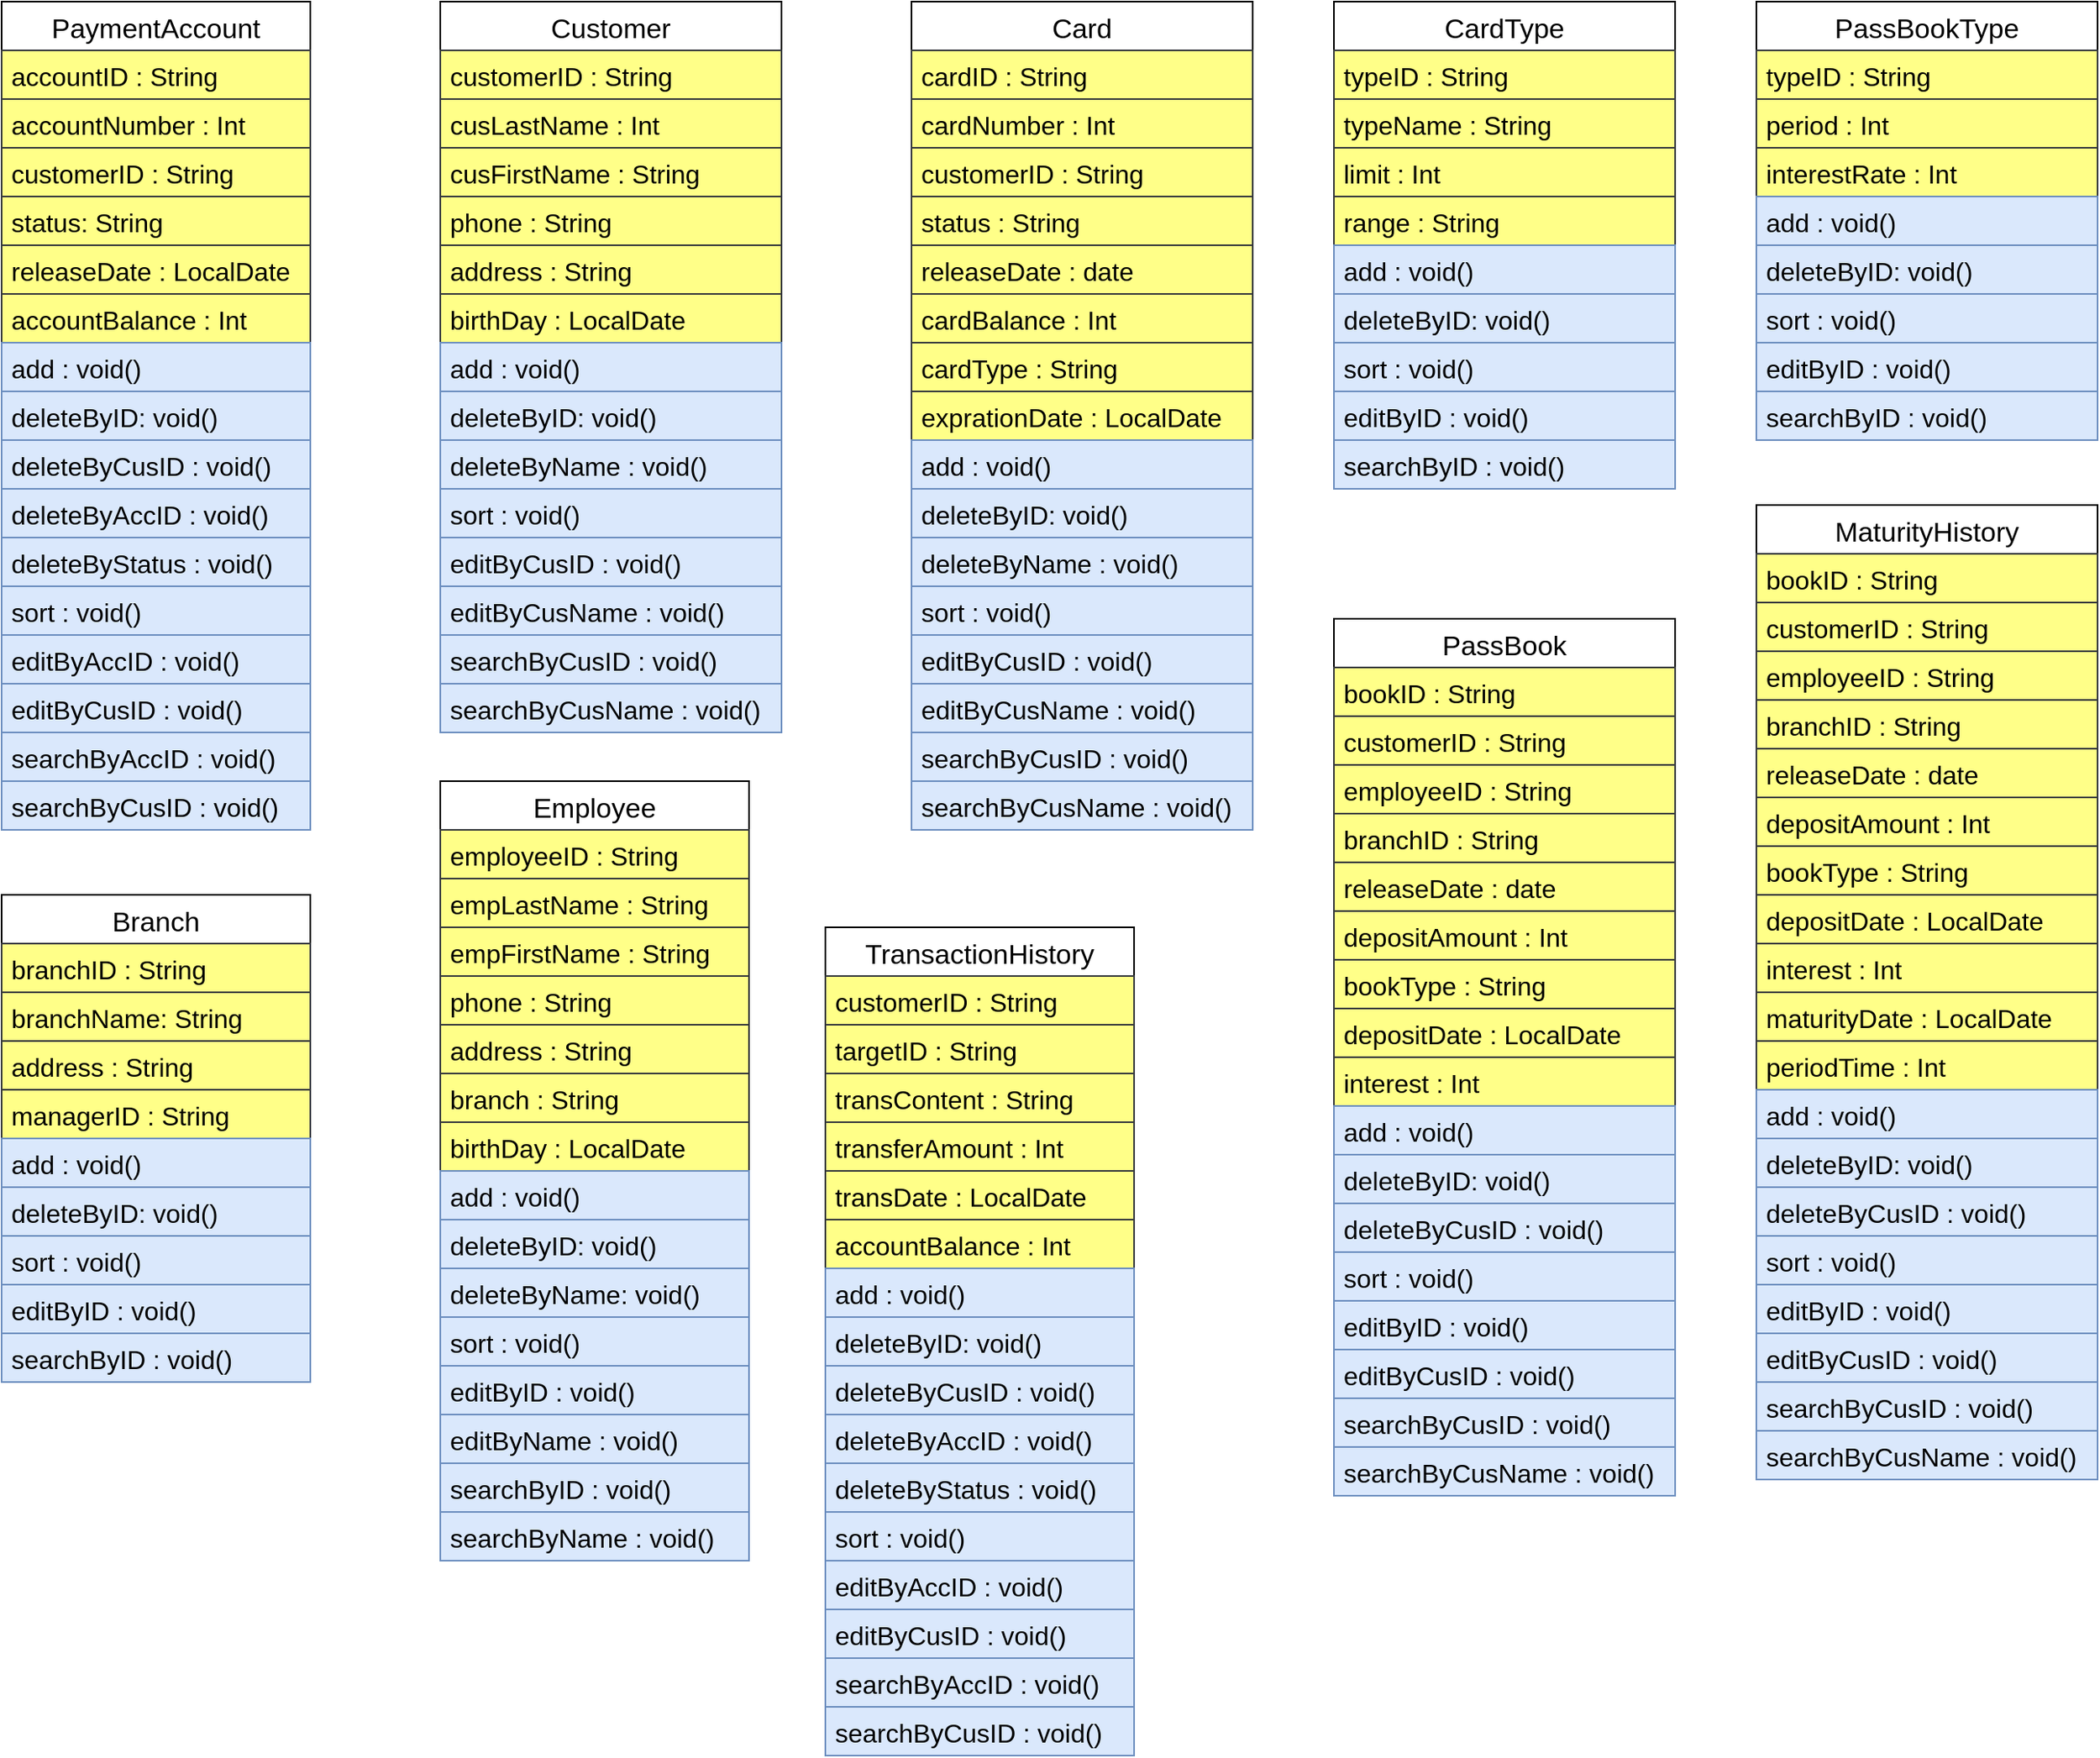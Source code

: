 <mxfile version="21.1.4" type="github">
  <diagram name="Trang-1" id="qBCPnpX6xXr2XOYn71cZ">
    <mxGraphModel dx="1050" dy="541" grid="1" gridSize="10" guides="1" tooltips="1" connect="1" arrows="1" fold="1" page="1" pageScale="1" pageWidth="827" pageHeight="1169" math="0" shadow="0">
      <root>
        <mxCell id="0" />
        <mxCell id="1" parent="0" />
        <mxCell id="hb2sSDwvZ2kuDm4pWYCV-1" value="PaymentAccount" style="swimlane;fontStyle=0;childLayout=stackLayout;horizontal=1;startSize=30;horizontalStack=0;resizeParent=1;resizeParentMax=0;resizeLast=0;collapsible=1;marginBottom=0;shadow=0;fontSize=17;" parent="1" vertex="1">
          <mxGeometry x="130" y="60" width="190" height="510" as="geometry">
            <mxRectangle x="120" y="40" width="60" height="30" as="alternateBounds" />
          </mxGeometry>
        </mxCell>
        <mxCell id="hb2sSDwvZ2kuDm4pWYCV-2" value="accountID : String" style="text;strokeColor=#36393d;fillColor=#ffff88;align=left;verticalAlign=middle;spacingLeft=4;spacingRight=4;overflow=hidden;points=[[0,0.5],[1,0.5]];portConstraint=eastwest;rotatable=0;fontSize=16;" parent="hb2sSDwvZ2kuDm4pWYCV-1" vertex="1">
          <mxGeometry y="30" width="190" height="30" as="geometry" />
        </mxCell>
        <mxCell id="hb2sSDwvZ2kuDm4pWYCV-3" value="accountNumber : Int" style="text;strokeColor=#36393d;fillColor=#ffff88;align=left;verticalAlign=middle;spacingLeft=4;spacingRight=4;overflow=hidden;points=[[0,0.5],[1,0.5]];portConstraint=eastwest;rotatable=0;fontSize=16;" parent="hb2sSDwvZ2kuDm4pWYCV-1" vertex="1">
          <mxGeometry y="60" width="190" height="30" as="geometry" />
        </mxCell>
        <mxCell id="hb2sSDwvZ2kuDm4pWYCV-4" value="customerID : String" style="text;strokeColor=#36393d;fillColor=#ffff88;align=left;verticalAlign=middle;spacingLeft=4;spacingRight=4;overflow=hidden;points=[[0,0.5],[1,0.5]];portConstraint=eastwest;rotatable=0;fontSize=16;" parent="hb2sSDwvZ2kuDm4pWYCV-1" vertex="1">
          <mxGeometry y="90" width="190" height="30" as="geometry" />
        </mxCell>
        <mxCell id="hb2sSDwvZ2kuDm4pWYCV-5" value="status: String" style="text;strokeColor=#36393d;fillColor=#ffff88;align=left;verticalAlign=middle;spacingLeft=4;spacingRight=4;overflow=hidden;points=[[0,0.5],[1,0.5]];portConstraint=eastwest;rotatable=0;rounded=0;shadow=0;glass=0;fontSize=16;" parent="hb2sSDwvZ2kuDm4pWYCV-1" vertex="1">
          <mxGeometry y="120" width="190" height="30" as="geometry" />
        </mxCell>
        <mxCell id="hb2sSDwvZ2kuDm4pWYCV-6" value="releaseDate : LocalDate" style="text;strokeColor=#36393d;fillColor=#ffff88;align=left;verticalAlign=middle;spacingLeft=4;spacingRight=4;overflow=hidden;points=[[0,0.5],[1,0.5]];portConstraint=eastwest;rotatable=0;fontSize=16;" parent="hb2sSDwvZ2kuDm4pWYCV-1" vertex="1">
          <mxGeometry y="150" width="190" height="30" as="geometry" />
        </mxCell>
        <mxCell id="hb2sSDwvZ2kuDm4pWYCV-7" value="accountBalance : Int" style="text;strokeColor=#36393d;fillColor=#ffff88;align=left;verticalAlign=middle;spacingLeft=4;spacingRight=4;overflow=hidden;points=[[0,0.5],[1,0.5]];portConstraint=eastwest;rotatable=0;fontSize=16;" parent="hb2sSDwvZ2kuDm4pWYCV-1" vertex="1">
          <mxGeometry y="180" width="190" height="30" as="geometry" />
        </mxCell>
        <mxCell id="hb2sSDwvZ2kuDm4pWYCV-9" value="add : void()" style="text;strokeColor=#6c8ebf;fillColor=#dae8fc;align=left;verticalAlign=middle;spacingLeft=4;spacingRight=4;overflow=hidden;points=[[0,0.5],[1,0.5]];portConstraint=eastwest;rotatable=0;fontSize=16;" parent="hb2sSDwvZ2kuDm4pWYCV-1" vertex="1">
          <mxGeometry y="210" width="190" height="30" as="geometry" />
        </mxCell>
        <mxCell id="hb2sSDwvZ2kuDm4pWYCV-10" value="deleteByID: void()" style="text;strokeColor=#6c8ebf;fillColor=#dae8fc;align=left;verticalAlign=middle;spacingLeft=4;spacingRight=4;overflow=hidden;points=[[0,0.5],[1,0.5]];portConstraint=eastwest;rotatable=0;fontSize=16;" parent="hb2sSDwvZ2kuDm4pWYCV-1" vertex="1">
          <mxGeometry y="240" width="190" height="30" as="geometry" />
        </mxCell>
        <mxCell id="hb2sSDwvZ2kuDm4pWYCV-11" value="deleteByCusID : void()" style="text;strokeColor=#6c8ebf;fillColor=#dae8fc;align=left;verticalAlign=middle;spacingLeft=4;spacingRight=4;overflow=hidden;points=[[0,0.5],[1,0.5]];portConstraint=eastwest;rotatable=0;fontSize=16;" parent="hb2sSDwvZ2kuDm4pWYCV-1" vertex="1">
          <mxGeometry y="270" width="190" height="30" as="geometry" />
        </mxCell>
        <mxCell id="hb2sSDwvZ2kuDm4pWYCV-12" value="deleteByAccID : void()" style="text;strokeColor=#6c8ebf;fillColor=#dae8fc;align=left;verticalAlign=middle;spacingLeft=4;spacingRight=4;overflow=hidden;points=[[0,0.5],[1,0.5]];portConstraint=eastwest;rotatable=0;fontSize=16;" parent="hb2sSDwvZ2kuDm4pWYCV-1" vertex="1">
          <mxGeometry y="300" width="190" height="30" as="geometry" />
        </mxCell>
        <mxCell id="hb2sSDwvZ2kuDm4pWYCV-13" value="deleteByStatus : void()" style="text;strokeColor=#6c8ebf;fillColor=#dae8fc;align=left;verticalAlign=middle;spacingLeft=4;spacingRight=4;overflow=hidden;points=[[0,0.5],[1,0.5]];portConstraint=eastwest;rotatable=0;fontSize=16;" parent="hb2sSDwvZ2kuDm4pWYCV-1" vertex="1">
          <mxGeometry y="330" width="190" height="30" as="geometry" />
        </mxCell>
        <mxCell id="hb2sSDwvZ2kuDm4pWYCV-14" value="sort : void()" style="text;strokeColor=#6c8ebf;fillColor=#dae8fc;align=left;verticalAlign=middle;spacingLeft=4;spacingRight=4;overflow=hidden;points=[[0,0.5],[1,0.5]];portConstraint=eastwest;rotatable=0;fillStyle=auto;fontSize=16;" parent="hb2sSDwvZ2kuDm4pWYCV-1" vertex="1">
          <mxGeometry y="360" width="190" height="30" as="geometry" />
        </mxCell>
        <mxCell id="hb2sSDwvZ2kuDm4pWYCV-15" value="editByAccID : void()" style="text;strokeColor=#6c8ebf;fillColor=#dae8fc;align=left;verticalAlign=middle;spacingLeft=4;spacingRight=4;overflow=hidden;points=[[0,0.5],[1,0.5]];portConstraint=eastwest;rotatable=0;fontSize=16;" parent="hb2sSDwvZ2kuDm4pWYCV-1" vertex="1">
          <mxGeometry y="390" width="190" height="30" as="geometry" />
        </mxCell>
        <mxCell id="hb2sSDwvZ2kuDm4pWYCV-16" value="editByCusID : void()" style="text;strokeColor=#6c8ebf;fillColor=#dae8fc;align=left;verticalAlign=middle;spacingLeft=4;spacingRight=4;overflow=hidden;points=[[0,0.5],[1,0.5]];portConstraint=eastwest;rotatable=0;fontSize=16;" parent="hb2sSDwvZ2kuDm4pWYCV-1" vertex="1">
          <mxGeometry y="420" width="190" height="30" as="geometry" />
        </mxCell>
        <mxCell id="hb2sSDwvZ2kuDm4pWYCV-17" value="searchByAccID : void()" style="text;strokeColor=#6c8ebf;fillColor=#dae8fc;align=left;verticalAlign=middle;spacingLeft=4;spacingRight=4;overflow=hidden;points=[[0,0.5],[1,0.5]];portConstraint=eastwest;rotatable=0;fontSize=16;" parent="hb2sSDwvZ2kuDm4pWYCV-1" vertex="1">
          <mxGeometry y="450" width="190" height="30" as="geometry" />
        </mxCell>
        <mxCell id="hb2sSDwvZ2kuDm4pWYCV-18" value="searchByCusID : void()" style="text;strokeColor=#6c8ebf;fillColor=#dae8fc;align=left;verticalAlign=middle;spacingLeft=4;spacingRight=4;overflow=hidden;points=[[0,0.5],[1,0.5]];portConstraint=eastwest;rotatable=0;fontSize=16;" parent="hb2sSDwvZ2kuDm4pWYCV-1" vertex="1">
          <mxGeometry y="480" width="190" height="30" as="geometry" />
        </mxCell>
        <mxCell id="y88Ppk-WitkRkQcX_Vaw-2" value="Customer" style="swimlane;fontStyle=0;childLayout=stackLayout;horizontal=1;startSize=30;horizontalStack=0;resizeParent=1;resizeParentMax=0;resizeLast=0;collapsible=1;marginBottom=0;shadow=0;fontSize=17;" parent="1" vertex="1">
          <mxGeometry x="400" y="60" width="210" height="450" as="geometry">
            <mxRectangle x="120" y="40" width="60" height="30" as="alternateBounds" />
          </mxGeometry>
        </mxCell>
        <mxCell id="y88Ppk-WitkRkQcX_Vaw-3" value="customerID : String" style="text;strokeColor=#36393d;fillColor=#ffff88;align=left;verticalAlign=middle;spacingLeft=4;spacingRight=4;overflow=hidden;points=[[0,0.5],[1,0.5]];portConstraint=eastwest;rotatable=0;fontSize=16;" parent="y88Ppk-WitkRkQcX_Vaw-2" vertex="1">
          <mxGeometry y="30" width="210" height="30" as="geometry" />
        </mxCell>
        <mxCell id="y88Ppk-WitkRkQcX_Vaw-4" value="cusLastName : Int" style="text;strokeColor=#36393d;fillColor=#ffff88;align=left;verticalAlign=middle;spacingLeft=4;spacingRight=4;overflow=hidden;points=[[0,0.5],[1,0.5]];portConstraint=eastwest;rotatable=0;fontSize=16;" parent="y88Ppk-WitkRkQcX_Vaw-2" vertex="1">
          <mxGeometry y="60" width="210" height="30" as="geometry" />
        </mxCell>
        <mxCell id="y88Ppk-WitkRkQcX_Vaw-5" value="cusFirstName : String" style="text;strokeColor=#36393d;fillColor=#ffff88;align=left;verticalAlign=middle;spacingLeft=4;spacingRight=4;overflow=hidden;points=[[0,0.5],[1,0.5]];portConstraint=eastwest;rotatable=0;fontSize=16;" parent="y88Ppk-WitkRkQcX_Vaw-2" vertex="1">
          <mxGeometry y="90" width="210" height="30" as="geometry" />
        </mxCell>
        <mxCell id="y88Ppk-WitkRkQcX_Vaw-6" value="phone : String" style="text;strokeColor=#36393d;fillColor=#ffff88;align=left;verticalAlign=middle;spacingLeft=4;spacingRight=4;overflow=hidden;points=[[0,0.5],[1,0.5]];portConstraint=eastwest;rotatable=0;rounded=0;shadow=0;glass=0;fontSize=16;" parent="y88Ppk-WitkRkQcX_Vaw-2" vertex="1">
          <mxGeometry y="120" width="210" height="30" as="geometry" />
        </mxCell>
        <mxCell id="y88Ppk-WitkRkQcX_Vaw-7" value="address : String" style="text;strokeColor=#36393d;fillColor=#ffff88;align=left;verticalAlign=middle;spacingLeft=4;spacingRight=4;overflow=hidden;points=[[0,0.5],[1,0.5]];portConstraint=eastwest;rotatable=0;fontSize=16;" parent="y88Ppk-WitkRkQcX_Vaw-2" vertex="1">
          <mxGeometry y="150" width="210" height="30" as="geometry" />
        </mxCell>
        <mxCell id="HVX_qQJ3hmlmwyyKh3O_-2" value="birthDay : LocalDate" style="text;strokeColor=#36393d;fillColor=#ffff88;align=left;verticalAlign=middle;spacingLeft=4;spacingRight=4;overflow=hidden;points=[[0,0.5],[1,0.5]];portConstraint=eastwest;rotatable=0;fontSize=16;" parent="y88Ppk-WitkRkQcX_Vaw-2" vertex="1">
          <mxGeometry y="180" width="210" height="30" as="geometry" />
        </mxCell>
        <mxCell id="y88Ppk-WitkRkQcX_Vaw-9" value="add : void()" style="text;strokeColor=#6c8ebf;fillColor=#dae8fc;align=left;verticalAlign=middle;spacingLeft=4;spacingRight=4;overflow=hidden;points=[[0,0.5],[1,0.5]];portConstraint=eastwest;rotatable=0;fontSize=16;" parent="y88Ppk-WitkRkQcX_Vaw-2" vertex="1">
          <mxGeometry y="210" width="210" height="30" as="geometry" />
        </mxCell>
        <mxCell id="y88Ppk-WitkRkQcX_Vaw-10" value="deleteByID: void()" style="text;strokeColor=#6c8ebf;fillColor=#dae8fc;align=left;verticalAlign=middle;spacingLeft=4;spacingRight=4;overflow=hidden;points=[[0,0.5],[1,0.5]];portConstraint=eastwest;rotatable=0;fontSize=16;" parent="y88Ppk-WitkRkQcX_Vaw-2" vertex="1">
          <mxGeometry y="240" width="210" height="30" as="geometry" />
        </mxCell>
        <mxCell id="y88Ppk-WitkRkQcX_Vaw-11" value="deleteByName : void()" style="text;strokeColor=#6c8ebf;fillColor=#dae8fc;align=left;verticalAlign=middle;spacingLeft=4;spacingRight=4;overflow=hidden;points=[[0,0.5],[1,0.5]];portConstraint=eastwest;rotatable=0;fontSize=16;" parent="y88Ppk-WitkRkQcX_Vaw-2" vertex="1">
          <mxGeometry y="270" width="210" height="30" as="geometry" />
        </mxCell>
        <mxCell id="y88Ppk-WitkRkQcX_Vaw-14" value="sort : void()" style="text;strokeColor=#6c8ebf;fillColor=#dae8fc;align=left;verticalAlign=middle;spacingLeft=4;spacingRight=4;overflow=hidden;points=[[0,0.5],[1,0.5]];portConstraint=eastwest;rotatable=0;fillStyle=auto;fontSize=16;" parent="y88Ppk-WitkRkQcX_Vaw-2" vertex="1">
          <mxGeometry y="300" width="210" height="30" as="geometry" />
        </mxCell>
        <mxCell id="y88Ppk-WitkRkQcX_Vaw-15" value="editByCusID : void()" style="text;strokeColor=#6c8ebf;fillColor=#dae8fc;align=left;verticalAlign=middle;spacingLeft=4;spacingRight=4;overflow=hidden;points=[[0,0.5],[1,0.5]];portConstraint=eastwest;rotatable=0;fontSize=16;" parent="y88Ppk-WitkRkQcX_Vaw-2" vertex="1">
          <mxGeometry y="330" width="210" height="30" as="geometry" />
        </mxCell>
        <mxCell id="y88Ppk-WitkRkQcX_Vaw-16" value="editByCusName : void()" style="text;strokeColor=#6c8ebf;fillColor=#dae8fc;align=left;verticalAlign=middle;spacingLeft=4;spacingRight=4;overflow=hidden;points=[[0,0.5],[1,0.5]];portConstraint=eastwest;rotatable=0;fontSize=16;" parent="y88Ppk-WitkRkQcX_Vaw-2" vertex="1">
          <mxGeometry y="360" width="210" height="30" as="geometry" />
        </mxCell>
        <mxCell id="y88Ppk-WitkRkQcX_Vaw-17" value="searchByCusID : void()" style="text;strokeColor=#6c8ebf;fillColor=#dae8fc;align=left;verticalAlign=middle;spacingLeft=4;spacingRight=4;overflow=hidden;points=[[0,0.5],[1,0.5]];portConstraint=eastwest;rotatable=0;fontSize=16;" parent="y88Ppk-WitkRkQcX_Vaw-2" vertex="1">
          <mxGeometry y="390" width="210" height="30" as="geometry" />
        </mxCell>
        <mxCell id="y88Ppk-WitkRkQcX_Vaw-18" value="searchByCusName : void()" style="text;strokeColor=#6c8ebf;fillColor=#dae8fc;align=left;verticalAlign=middle;spacingLeft=4;spacingRight=4;overflow=hidden;points=[[0,0.5],[1,0.5]];portConstraint=eastwest;rotatable=0;fontSize=16;" parent="y88Ppk-WitkRkQcX_Vaw-2" vertex="1">
          <mxGeometry y="420" width="210" height="30" as="geometry" />
        </mxCell>
        <mxCell id="y88Ppk-WitkRkQcX_Vaw-19" value="Card" style="swimlane;fontStyle=0;childLayout=stackLayout;horizontal=1;startSize=30;horizontalStack=0;resizeParent=1;resizeParentMax=0;resizeLast=0;collapsible=1;marginBottom=0;shadow=0;fontSize=17;" parent="1" vertex="1">
          <mxGeometry x="690" y="60" width="210" height="510" as="geometry">
            <mxRectangle x="120" y="40" width="60" height="30" as="alternateBounds" />
          </mxGeometry>
        </mxCell>
        <mxCell id="y88Ppk-WitkRkQcX_Vaw-20" value="cardID : String" style="text;strokeColor=#36393d;fillColor=#ffff88;align=left;verticalAlign=middle;spacingLeft=4;spacingRight=4;overflow=hidden;points=[[0,0.5],[1,0.5]];portConstraint=eastwest;rotatable=0;fontSize=16;" parent="y88Ppk-WitkRkQcX_Vaw-19" vertex="1">
          <mxGeometry y="30" width="210" height="30" as="geometry" />
        </mxCell>
        <mxCell id="y88Ppk-WitkRkQcX_Vaw-21" value="cardNumber : Int" style="text;strokeColor=#36393d;fillColor=#ffff88;align=left;verticalAlign=middle;spacingLeft=4;spacingRight=4;overflow=hidden;points=[[0,0.5],[1,0.5]];portConstraint=eastwest;rotatable=0;fontSize=16;" parent="y88Ppk-WitkRkQcX_Vaw-19" vertex="1">
          <mxGeometry y="60" width="210" height="30" as="geometry" />
        </mxCell>
        <mxCell id="y88Ppk-WitkRkQcX_Vaw-22" value="customerID : String" style="text;strokeColor=#36393d;fillColor=#ffff88;align=left;verticalAlign=middle;spacingLeft=4;spacingRight=4;overflow=hidden;points=[[0,0.5],[1,0.5]];portConstraint=eastwest;rotatable=0;fontSize=16;" parent="y88Ppk-WitkRkQcX_Vaw-19" vertex="1">
          <mxGeometry y="90" width="210" height="30" as="geometry" />
        </mxCell>
        <mxCell id="y88Ppk-WitkRkQcX_Vaw-23" value="status : String" style="text;strokeColor=#36393d;fillColor=#ffff88;align=left;verticalAlign=middle;spacingLeft=4;spacingRight=4;overflow=hidden;points=[[0,0.5],[1,0.5]];portConstraint=eastwest;rotatable=0;rounded=0;shadow=0;glass=0;fontSize=16;" parent="y88Ppk-WitkRkQcX_Vaw-19" vertex="1">
          <mxGeometry y="120" width="210" height="30" as="geometry" />
        </mxCell>
        <mxCell id="y88Ppk-WitkRkQcX_Vaw-24" value="releaseDate : date" style="text;strokeColor=#36393d;fillColor=#ffff88;align=left;verticalAlign=middle;spacingLeft=4;spacingRight=4;overflow=hidden;points=[[0,0.5],[1,0.5]];portConstraint=eastwest;rotatable=0;fontSize=16;" parent="y88Ppk-WitkRkQcX_Vaw-19" vertex="1">
          <mxGeometry y="150" width="210" height="30" as="geometry" />
        </mxCell>
        <mxCell id="y88Ppk-WitkRkQcX_Vaw-33" value="cardBalance : Int" style="text;strokeColor=#36393d;fillColor=#ffff88;align=left;verticalAlign=middle;spacingLeft=4;spacingRight=4;overflow=hidden;points=[[0,0.5],[1,0.5]];portConstraint=eastwest;rotatable=0;fontSize=16;" parent="y88Ppk-WitkRkQcX_Vaw-19" vertex="1">
          <mxGeometry y="180" width="210" height="30" as="geometry" />
        </mxCell>
        <mxCell id="y88Ppk-WitkRkQcX_Vaw-34" value="cardType : String" style="text;strokeColor=#36393d;fillColor=#ffff88;align=left;verticalAlign=middle;spacingLeft=4;spacingRight=4;overflow=hidden;points=[[0,0.5],[1,0.5]];portConstraint=eastwest;rotatable=0;fontSize=16;" parent="y88Ppk-WitkRkQcX_Vaw-19" vertex="1">
          <mxGeometry y="210" width="210" height="30" as="geometry" />
        </mxCell>
        <mxCell id="y88Ppk-WitkRkQcX_Vaw-35" value="exprationDate : LocalDate" style="text;strokeColor=#36393d;fillColor=#ffff88;align=left;verticalAlign=middle;spacingLeft=4;spacingRight=4;overflow=hidden;points=[[0,0.5],[1,0.5]];portConstraint=eastwest;rotatable=0;fontSize=16;" parent="y88Ppk-WitkRkQcX_Vaw-19" vertex="1">
          <mxGeometry y="240" width="210" height="30" as="geometry" />
        </mxCell>
        <mxCell id="y88Ppk-WitkRkQcX_Vaw-25" value="add : void()" style="text;strokeColor=#6c8ebf;fillColor=#dae8fc;align=left;verticalAlign=middle;spacingLeft=4;spacingRight=4;overflow=hidden;points=[[0,0.5],[1,0.5]];portConstraint=eastwest;rotatable=0;fontSize=16;" parent="y88Ppk-WitkRkQcX_Vaw-19" vertex="1">
          <mxGeometry y="270" width="210" height="30" as="geometry" />
        </mxCell>
        <mxCell id="y88Ppk-WitkRkQcX_Vaw-26" value="deleteByID: void()" style="text;strokeColor=#6c8ebf;fillColor=#dae8fc;align=left;verticalAlign=middle;spacingLeft=4;spacingRight=4;overflow=hidden;points=[[0,0.5],[1,0.5]];portConstraint=eastwest;rotatable=0;fontSize=16;" parent="y88Ppk-WitkRkQcX_Vaw-19" vertex="1">
          <mxGeometry y="300" width="210" height="30" as="geometry" />
        </mxCell>
        <mxCell id="y88Ppk-WitkRkQcX_Vaw-27" value="deleteByName : void()" style="text;strokeColor=#6c8ebf;fillColor=#dae8fc;align=left;verticalAlign=middle;spacingLeft=4;spacingRight=4;overflow=hidden;points=[[0,0.5],[1,0.5]];portConstraint=eastwest;rotatable=0;fontSize=16;" parent="y88Ppk-WitkRkQcX_Vaw-19" vertex="1">
          <mxGeometry y="330" width="210" height="30" as="geometry" />
        </mxCell>
        <mxCell id="y88Ppk-WitkRkQcX_Vaw-28" value="sort : void()" style="text;strokeColor=#6c8ebf;fillColor=#dae8fc;align=left;verticalAlign=middle;spacingLeft=4;spacingRight=4;overflow=hidden;points=[[0,0.5],[1,0.5]];portConstraint=eastwest;rotatable=0;fillStyle=auto;fontSize=16;" parent="y88Ppk-WitkRkQcX_Vaw-19" vertex="1">
          <mxGeometry y="360" width="210" height="30" as="geometry" />
        </mxCell>
        <mxCell id="y88Ppk-WitkRkQcX_Vaw-29" value="editByCusID : void()" style="text;strokeColor=#6c8ebf;fillColor=#dae8fc;align=left;verticalAlign=middle;spacingLeft=4;spacingRight=4;overflow=hidden;points=[[0,0.5],[1,0.5]];portConstraint=eastwest;rotatable=0;fontSize=16;" parent="y88Ppk-WitkRkQcX_Vaw-19" vertex="1">
          <mxGeometry y="390" width="210" height="30" as="geometry" />
        </mxCell>
        <mxCell id="y88Ppk-WitkRkQcX_Vaw-30" value="editByCusName : void()" style="text;strokeColor=#6c8ebf;fillColor=#dae8fc;align=left;verticalAlign=middle;spacingLeft=4;spacingRight=4;overflow=hidden;points=[[0,0.5],[1,0.5]];portConstraint=eastwest;rotatable=0;fontSize=16;" parent="y88Ppk-WitkRkQcX_Vaw-19" vertex="1">
          <mxGeometry y="420" width="210" height="30" as="geometry" />
        </mxCell>
        <mxCell id="y88Ppk-WitkRkQcX_Vaw-31" value="searchByCusID : void()" style="text;strokeColor=#6c8ebf;fillColor=#dae8fc;align=left;verticalAlign=middle;spacingLeft=4;spacingRight=4;overflow=hidden;points=[[0,0.5],[1,0.5]];portConstraint=eastwest;rotatable=0;fontSize=16;" parent="y88Ppk-WitkRkQcX_Vaw-19" vertex="1">
          <mxGeometry y="450" width="210" height="30" as="geometry" />
        </mxCell>
        <mxCell id="y88Ppk-WitkRkQcX_Vaw-32" value="searchByCusName : void()" style="text;strokeColor=#6c8ebf;fillColor=#dae8fc;align=left;verticalAlign=middle;spacingLeft=4;spacingRight=4;overflow=hidden;points=[[0,0.5],[1,0.5]];portConstraint=eastwest;rotatable=0;fontSize=16;" parent="y88Ppk-WitkRkQcX_Vaw-19" vertex="1">
          <mxGeometry y="480" width="210" height="30" as="geometry" />
        </mxCell>
        <mxCell id="y88Ppk-WitkRkQcX_Vaw-36" value="PassBook" style="swimlane;fontStyle=0;childLayout=stackLayout;horizontal=1;startSize=30;horizontalStack=0;resizeParent=1;resizeParentMax=0;resizeLast=0;collapsible=1;marginBottom=0;shadow=0;fontSize=17;" parent="1" vertex="1">
          <mxGeometry x="950" y="440" width="210" height="540" as="geometry">
            <mxRectangle x="940" y="510" width="60" height="30" as="alternateBounds" />
          </mxGeometry>
        </mxCell>
        <mxCell id="y88Ppk-WitkRkQcX_Vaw-37" value="bookID : String" style="text;strokeColor=#36393d;fillColor=#ffff88;align=left;verticalAlign=middle;spacingLeft=4;spacingRight=4;overflow=hidden;points=[[0,0.5],[1,0.5]];portConstraint=eastwest;rotatable=0;fontSize=16;" parent="y88Ppk-WitkRkQcX_Vaw-36" vertex="1">
          <mxGeometry y="30" width="210" height="30" as="geometry" />
        </mxCell>
        <mxCell id="y88Ppk-WitkRkQcX_Vaw-39" value="customerID : String" style="text;strokeColor=#36393d;fillColor=#ffff88;align=left;verticalAlign=middle;spacingLeft=4;spacingRight=4;overflow=hidden;points=[[0,0.5],[1,0.5]];portConstraint=eastwest;rotatable=0;fontSize=16;" parent="y88Ppk-WitkRkQcX_Vaw-36" vertex="1">
          <mxGeometry y="60" width="210" height="30" as="geometry" />
        </mxCell>
        <mxCell id="y88Ppk-WitkRkQcX_Vaw-38" value="employeeID : String" style="text;strokeColor=#36393d;fillColor=#ffff88;align=left;verticalAlign=middle;spacingLeft=4;spacingRight=4;overflow=hidden;points=[[0,0.5],[1,0.5]];portConstraint=eastwest;rotatable=0;fontSize=16;" parent="y88Ppk-WitkRkQcX_Vaw-36" vertex="1">
          <mxGeometry y="90" width="210" height="30" as="geometry" />
        </mxCell>
        <mxCell id="y88Ppk-WitkRkQcX_Vaw-40" value="branchID : String" style="text;strokeColor=#36393d;fillColor=#ffff88;align=left;verticalAlign=middle;spacingLeft=4;spacingRight=4;overflow=hidden;points=[[0,0.5],[1,0.5]];portConstraint=eastwest;rotatable=0;rounded=0;shadow=0;glass=0;fontSize=16;" parent="y88Ppk-WitkRkQcX_Vaw-36" vertex="1">
          <mxGeometry y="120" width="210" height="30" as="geometry" />
        </mxCell>
        <mxCell id="y88Ppk-WitkRkQcX_Vaw-41" value="releaseDate : date" style="text;strokeColor=#36393d;fillColor=#ffff88;align=left;verticalAlign=middle;spacingLeft=4;spacingRight=4;overflow=hidden;points=[[0,0.5],[1,0.5]];portConstraint=eastwest;rotatable=0;fontSize=16;" parent="y88Ppk-WitkRkQcX_Vaw-36" vertex="1">
          <mxGeometry y="150" width="210" height="30" as="geometry" />
        </mxCell>
        <mxCell id="y88Ppk-WitkRkQcX_Vaw-42" value="depositAmount : Int" style="text;strokeColor=#36393d;fillColor=#ffff88;align=left;verticalAlign=middle;spacingLeft=4;spacingRight=4;overflow=hidden;points=[[0,0.5],[1,0.5]];portConstraint=eastwest;rotatable=0;fontSize=16;" parent="y88Ppk-WitkRkQcX_Vaw-36" vertex="1">
          <mxGeometry y="180" width="210" height="30" as="geometry" />
        </mxCell>
        <mxCell id="y88Ppk-WitkRkQcX_Vaw-43" value="bookType : String" style="text;strokeColor=#36393d;fillColor=#ffff88;align=left;verticalAlign=middle;spacingLeft=4;spacingRight=4;overflow=hidden;points=[[0,0.5],[1,0.5]];portConstraint=eastwest;rotatable=0;fontSize=16;" parent="y88Ppk-WitkRkQcX_Vaw-36" vertex="1">
          <mxGeometry y="210" width="210" height="30" as="geometry" />
        </mxCell>
        <mxCell id="y88Ppk-WitkRkQcX_Vaw-44" value="depositDate : LocalDate" style="text;strokeColor=#36393d;fillColor=#ffff88;align=left;verticalAlign=middle;spacingLeft=4;spacingRight=4;overflow=hidden;points=[[0,0.5],[1,0.5]];portConstraint=eastwest;rotatable=0;fontSize=16;" parent="y88Ppk-WitkRkQcX_Vaw-36" vertex="1">
          <mxGeometry y="240" width="210" height="30" as="geometry" />
        </mxCell>
        <mxCell id="y88Ppk-WitkRkQcX_Vaw-53" value="interest : Int" style="text;strokeColor=#36393d;fillColor=#ffff88;align=left;verticalAlign=middle;spacingLeft=4;spacingRight=4;overflow=hidden;points=[[0,0.5],[1,0.5]];portConstraint=eastwest;rotatable=0;fontSize=16;" parent="y88Ppk-WitkRkQcX_Vaw-36" vertex="1">
          <mxGeometry y="270" width="210" height="30" as="geometry" />
        </mxCell>
        <mxCell id="y88Ppk-WitkRkQcX_Vaw-45" value="add : void()" style="text;strokeColor=#6c8ebf;fillColor=#dae8fc;align=left;verticalAlign=middle;spacingLeft=4;spacingRight=4;overflow=hidden;points=[[0,0.5],[1,0.5]];portConstraint=eastwest;rotatable=0;fontSize=16;" parent="y88Ppk-WitkRkQcX_Vaw-36" vertex="1">
          <mxGeometry y="300" width="210" height="30" as="geometry" />
        </mxCell>
        <mxCell id="y88Ppk-WitkRkQcX_Vaw-46" value="deleteByID: void()" style="text;strokeColor=#6c8ebf;fillColor=#dae8fc;align=left;verticalAlign=middle;spacingLeft=4;spacingRight=4;overflow=hidden;points=[[0,0.5],[1,0.5]];portConstraint=eastwest;rotatable=0;fontSize=16;" parent="y88Ppk-WitkRkQcX_Vaw-36" vertex="1">
          <mxGeometry y="330" width="210" height="30" as="geometry" />
        </mxCell>
        <mxCell id="y88Ppk-WitkRkQcX_Vaw-47" value="deleteByCusID : void()" style="text;strokeColor=#6c8ebf;fillColor=#dae8fc;align=left;verticalAlign=middle;spacingLeft=4;spacingRight=4;overflow=hidden;points=[[0,0.5],[1,0.5]];portConstraint=eastwest;rotatable=0;fontSize=16;" parent="y88Ppk-WitkRkQcX_Vaw-36" vertex="1">
          <mxGeometry y="360" width="210" height="30" as="geometry" />
        </mxCell>
        <mxCell id="y88Ppk-WitkRkQcX_Vaw-48" value="sort : void()" style="text;strokeColor=#6c8ebf;fillColor=#dae8fc;align=left;verticalAlign=middle;spacingLeft=4;spacingRight=4;overflow=hidden;points=[[0,0.5],[1,0.5]];portConstraint=eastwest;rotatable=0;fillStyle=auto;fontSize=16;" parent="y88Ppk-WitkRkQcX_Vaw-36" vertex="1">
          <mxGeometry y="390" width="210" height="30" as="geometry" />
        </mxCell>
        <mxCell id="y88Ppk-WitkRkQcX_Vaw-49" value="editByID : void()" style="text;strokeColor=#6c8ebf;fillColor=#dae8fc;align=left;verticalAlign=middle;spacingLeft=4;spacingRight=4;overflow=hidden;points=[[0,0.5],[1,0.5]];portConstraint=eastwest;rotatable=0;fontSize=16;" parent="y88Ppk-WitkRkQcX_Vaw-36" vertex="1">
          <mxGeometry y="420" width="210" height="30" as="geometry" />
        </mxCell>
        <mxCell id="HVX_qQJ3hmlmwyyKh3O_-1" value="editByCusID : void()" style="text;strokeColor=#6c8ebf;fillColor=#dae8fc;align=left;verticalAlign=middle;spacingLeft=4;spacingRight=4;overflow=hidden;points=[[0,0.5],[1,0.5]];portConstraint=eastwest;rotatable=0;fontSize=16;" parent="y88Ppk-WitkRkQcX_Vaw-36" vertex="1">
          <mxGeometry y="450" width="210" height="30" as="geometry" />
        </mxCell>
        <mxCell id="y88Ppk-WitkRkQcX_Vaw-51" value="searchByCusID : void()" style="text;strokeColor=#6c8ebf;fillColor=#dae8fc;align=left;verticalAlign=middle;spacingLeft=4;spacingRight=4;overflow=hidden;points=[[0,0.5],[1,0.5]];portConstraint=eastwest;rotatable=0;fontSize=16;" parent="y88Ppk-WitkRkQcX_Vaw-36" vertex="1">
          <mxGeometry y="480" width="210" height="30" as="geometry" />
        </mxCell>
        <mxCell id="y88Ppk-WitkRkQcX_Vaw-52" value="searchByCusName : void()" style="text;strokeColor=#6c8ebf;fillColor=#dae8fc;align=left;verticalAlign=middle;spacingLeft=4;spacingRight=4;overflow=hidden;points=[[0,0.5],[1,0.5]];portConstraint=eastwest;rotatable=0;fontSize=16;" parent="y88Ppk-WitkRkQcX_Vaw-36" vertex="1">
          <mxGeometry y="510" width="210" height="30" as="geometry" />
        </mxCell>
        <mxCell id="HVX_qQJ3hmlmwyyKh3O_-3" value="Branch" style="swimlane;fontStyle=0;childLayout=stackLayout;horizontal=1;startSize=30;horizontalStack=0;resizeParent=1;resizeParentMax=0;resizeLast=0;collapsible=1;marginBottom=0;shadow=0;fontSize=17;" parent="1" vertex="1">
          <mxGeometry x="130" y="610" width="190" height="300" as="geometry">
            <mxRectangle x="120" y="40" width="60" height="30" as="alternateBounds" />
          </mxGeometry>
        </mxCell>
        <mxCell id="HVX_qQJ3hmlmwyyKh3O_-4" value="branchID : String" style="text;strokeColor=#36393d;fillColor=#ffff88;align=left;verticalAlign=middle;spacingLeft=4;spacingRight=4;overflow=hidden;points=[[0,0.5],[1,0.5]];portConstraint=eastwest;rotatable=0;fontSize=16;" parent="HVX_qQJ3hmlmwyyKh3O_-3" vertex="1">
          <mxGeometry y="30" width="190" height="30" as="geometry" />
        </mxCell>
        <mxCell id="HVX_qQJ3hmlmwyyKh3O_-5" value="branchName: String" style="text;strokeColor=#36393d;fillColor=#ffff88;align=left;verticalAlign=middle;spacingLeft=4;spacingRight=4;overflow=hidden;points=[[0,0.5],[1,0.5]];portConstraint=eastwest;rotatable=0;fontSize=16;" parent="HVX_qQJ3hmlmwyyKh3O_-3" vertex="1">
          <mxGeometry y="60" width="190" height="30" as="geometry" />
        </mxCell>
        <mxCell id="HVX_qQJ3hmlmwyyKh3O_-6" value="address : String" style="text;strokeColor=#36393d;fillColor=#ffff88;align=left;verticalAlign=middle;spacingLeft=4;spacingRight=4;overflow=hidden;points=[[0,0.5],[1,0.5]];portConstraint=eastwest;rotatable=0;fontSize=16;" parent="HVX_qQJ3hmlmwyyKh3O_-3" vertex="1">
          <mxGeometry y="90" width="190" height="30" as="geometry" />
        </mxCell>
        <mxCell id="HVX_qQJ3hmlmwyyKh3O_-8" value="managerID : String" style="text;strokeColor=#36393d;fillColor=#ffff88;align=left;verticalAlign=middle;spacingLeft=4;spacingRight=4;overflow=hidden;points=[[0,0.5],[1,0.5]];portConstraint=eastwest;rotatable=0;fontSize=16;" parent="HVX_qQJ3hmlmwyyKh3O_-3" vertex="1">
          <mxGeometry y="120" width="190" height="30" as="geometry" />
        </mxCell>
        <mxCell id="HVX_qQJ3hmlmwyyKh3O_-10" value="add : void()" style="text;strokeColor=#6c8ebf;fillColor=#dae8fc;align=left;verticalAlign=middle;spacingLeft=4;spacingRight=4;overflow=hidden;points=[[0,0.5],[1,0.5]];portConstraint=eastwest;rotatable=0;fontSize=16;" parent="HVX_qQJ3hmlmwyyKh3O_-3" vertex="1">
          <mxGeometry y="150" width="190" height="30" as="geometry" />
        </mxCell>
        <mxCell id="HVX_qQJ3hmlmwyyKh3O_-11" value="deleteByID: void()" style="text;strokeColor=#6c8ebf;fillColor=#dae8fc;align=left;verticalAlign=middle;spacingLeft=4;spacingRight=4;overflow=hidden;points=[[0,0.5],[1,0.5]];portConstraint=eastwest;rotatable=0;fontSize=16;" parent="HVX_qQJ3hmlmwyyKh3O_-3" vertex="1">
          <mxGeometry y="180" width="190" height="30" as="geometry" />
        </mxCell>
        <mxCell id="HVX_qQJ3hmlmwyyKh3O_-15" value="sort : void()" style="text;strokeColor=#6c8ebf;fillColor=#dae8fc;align=left;verticalAlign=middle;spacingLeft=4;spacingRight=4;overflow=hidden;points=[[0,0.5],[1,0.5]];portConstraint=eastwest;rotatable=0;fillStyle=auto;fontSize=16;" parent="HVX_qQJ3hmlmwyyKh3O_-3" vertex="1">
          <mxGeometry y="210" width="190" height="30" as="geometry" />
        </mxCell>
        <mxCell id="HVX_qQJ3hmlmwyyKh3O_-16" value="editByID : void()" style="text;strokeColor=#6c8ebf;fillColor=#dae8fc;align=left;verticalAlign=middle;spacingLeft=4;spacingRight=4;overflow=hidden;points=[[0,0.5],[1,0.5]];portConstraint=eastwest;rotatable=0;fontSize=16;" parent="HVX_qQJ3hmlmwyyKh3O_-3" vertex="1">
          <mxGeometry y="240" width="190" height="30" as="geometry" />
        </mxCell>
        <mxCell id="HVX_qQJ3hmlmwyyKh3O_-18" value="searchByID : void()" style="text;strokeColor=#6c8ebf;fillColor=#dae8fc;align=left;verticalAlign=middle;spacingLeft=4;spacingRight=4;overflow=hidden;points=[[0,0.5],[1,0.5]];portConstraint=eastwest;rotatable=0;fontSize=16;" parent="HVX_qQJ3hmlmwyyKh3O_-3" vertex="1">
          <mxGeometry y="270" width="190" height="30" as="geometry" />
        </mxCell>
        <mxCell id="HVX_qQJ3hmlmwyyKh3O_-21" value="Employee" style="swimlane;fontStyle=0;childLayout=stackLayout;horizontal=1;startSize=30;horizontalStack=0;resizeParent=1;resizeParentMax=0;resizeLast=0;collapsible=1;marginBottom=0;shadow=0;fontSize=17;" parent="1" vertex="1">
          <mxGeometry x="400" y="540" width="190" height="480" as="geometry">
            <mxRectangle x="120" y="40" width="60" height="30" as="alternateBounds" />
          </mxGeometry>
        </mxCell>
        <mxCell id="HVX_qQJ3hmlmwyyKh3O_-22" value="employeeID : String" style="text;strokeColor=#36393d;fillColor=#ffff88;align=left;verticalAlign=middle;spacingLeft=4;spacingRight=4;overflow=hidden;points=[[0,0.5],[1,0.5]];portConstraint=eastwest;rotatable=0;fontSize=16;" parent="HVX_qQJ3hmlmwyyKh3O_-21" vertex="1">
          <mxGeometry y="30" width="190" height="30" as="geometry" />
        </mxCell>
        <mxCell id="HVX_qQJ3hmlmwyyKh3O_-23" value="empLastName : String" style="text;strokeColor=#36393d;fillColor=#ffff88;align=left;verticalAlign=middle;spacingLeft=4;spacingRight=4;overflow=hidden;points=[[0,0.5],[1,0.5]];portConstraint=eastwest;rotatable=0;fontSize=16;" parent="HVX_qQJ3hmlmwyyKh3O_-21" vertex="1">
          <mxGeometry y="60" width="190" height="30" as="geometry" />
        </mxCell>
        <mxCell id="HVX_qQJ3hmlmwyyKh3O_-24" value="empFirstName : String" style="text;strokeColor=#36393d;fillColor=#ffff88;align=left;verticalAlign=middle;spacingLeft=4;spacingRight=4;overflow=hidden;points=[[0,0.5],[1,0.5]];portConstraint=eastwest;rotatable=0;fontSize=16;" parent="HVX_qQJ3hmlmwyyKh3O_-21" vertex="1">
          <mxGeometry y="90" width="190" height="30" as="geometry" />
        </mxCell>
        <mxCell id="HVX_qQJ3hmlmwyyKh3O_-25" value="phone : String" style="text;strokeColor=#36393d;fillColor=#ffff88;align=left;verticalAlign=middle;spacingLeft=4;spacingRight=4;overflow=hidden;points=[[0,0.5],[1,0.5]];portConstraint=eastwest;rotatable=0;rounded=0;shadow=0;glass=0;fontSize=16;" parent="HVX_qQJ3hmlmwyyKh3O_-21" vertex="1">
          <mxGeometry y="120" width="190" height="30" as="geometry" />
        </mxCell>
        <mxCell id="HVX_qQJ3hmlmwyyKh3O_-26" value="address : String" style="text;strokeColor=#36393d;fillColor=#ffff88;align=left;verticalAlign=middle;spacingLeft=4;spacingRight=4;overflow=hidden;points=[[0,0.5],[1,0.5]];portConstraint=eastwest;rotatable=0;fontSize=16;" parent="HVX_qQJ3hmlmwyyKh3O_-21" vertex="1">
          <mxGeometry y="150" width="190" height="30" as="geometry" />
        </mxCell>
        <mxCell id="HVX_qQJ3hmlmwyyKh3O_-27" value="branch : String" style="text;strokeColor=#36393d;fillColor=#ffff88;align=left;verticalAlign=middle;spacingLeft=4;spacingRight=4;overflow=hidden;points=[[0,0.5],[1,0.5]];portConstraint=eastwest;rotatable=0;fontSize=16;" parent="HVX_qQJ3hmlmwyyKh3O_-21" vertex="1">
          <mxGeometry y="180" width="190" height="30" as="geometry" />
        </mxCell>
        <mxCell id="lK8JtuIQOegPOUXHIPLk-1" value="birthDay : LocalDate" style="text;strokeColor=#36393d;fillColor=#ffff88;align=left;verticalAlign=middle;spacingLeft=4;spacingRight=4;overflow=hidden;points=[[0,0.5],[1,0.5]];portConstraint=eastwest;rotatable=0;fontSize=16;" parent="HVX_qQJ3hmlmwyyKh3O_-21" vertex="1">
          <mxGeometry y="210" width="190" height="30" as="geometry" />
        </mxCell>
        <mxCell id="HVX_qQJ3hmlmwyyKh3O_-28" value="add : void()" style="text;strokeColor=#6c8ebf;fillColor=#dae8fc;align=left;verticalAlign=middle;spacingLeft=4;spacingRight=4;overflow=hidden;points=[[0,0.5],[1,0.5]];portConstraint=eastwest;rotatable=0;fontSize=16;" parent="HVX_qQJ3hmlmwyyKh3O_-21" vertex="1">
          <mxGeometry y="240" width="190" height="30" as="geometry" />
        </mxCell>
        <mxCell id="HVX_qQJ3hmlmwyyKh3O_-29" value="deleteByID: void()" style="text;strokeColor=#6c8ebf;fillColor=#dae8fc;align=left;verticalAlign=middle;spacingLeft=4;spacingRight=4;overflow=hidden;points=[[0,0.5],[1,0.5]];portConstraint=eastwest;rotatable=0;fontSize=16;" parent="HVX_qQJ3hmlmwyyKh3O_-21" vertex="1">
          <mxGeometry y="270" width="190" height="30" as="geometry" />
        </mxCell>
        <mxCell id="HVX_qQJ3hmlmwyyKh3O_-30" value="deleteByName: void()" style="text;strokeColor=#6c8ebf;fillColor=#dae8fc;align=left;verticalAlign=middle;spacingLeft=4;spacingRight=4;overflow=hidden;points=[[0,0.5],[1,0.5]];portConstraint=eastwest;rotatable=0;fontSize=16;" parent="HVX_qQJ3hmlmwyyKh3O_-21" vertex="1">
          <mxGeometry y="300" width="190" height="30" as="geometry" />
        </mxCell>
        <mxCell id="HVX_qQJ3hmlmwyyKh3O_-33" value="sort : void()" style="text;strokeColor=#6c8ebf;fillColor=#dae8fc;align=left;verticalAlign=middle;spacingLeft=4;spacingRight=4;overflow=hidden;points=[[0,0.5],[1,0.5]];portConstraint=eastwest;rotatable=0;fillStyle=auto;fontSize=16;" parent="HVX_qQJ3hmlmwyyKh3O_-21" vertex="1">
          <mxGeometry y="330" width="190" height="30" as="geometry" />
        </mxCell>
        <mxCell id="HVX_qQJ3hmlmwyyKh3O_-34" value="editByID : void()" style="text;strokeColor=#6c8ebf;fillColor=#dae8fc;align=left;verticalAlign=middle;spacingLeft=4;spacingRight=4;overflow=hidden;points=[[0,0.5],[1,0.5]];portConstraint=eastwest;rotatable=0;fontSize=16;" parent="HVX_qQJ3hmlmwyyKh3O_-21" vertex="1">
          <mxGeometry y="360" width="190" height="30" as="geometry" />
        </mxCell>
        <mxCell id="HVX_qQJ3hmlmwyyKh3O_-35" value="editByName : void()" style="text;strokeColor=#6c8ebf;fillColor=#dae8fc;align=left;verticalAlign=middle;spacingLeft=4;spacingRight=4;overflow=hidden;points=[[0,0.5],[1,0.5]];portConstraint=eastwest;rotatable=0;fontSize=16;" parent="HVX_qQJ3hmlmwyyKh3O_-21" vertex="1">
          <mxGeometry y="390" width="190" height="30" as="geometry" />
        </mxCell>
        <mxCell id="HVX_qQJ3hmlmwyyKh3O_-36" value="searchByID : void()" style="text;strokeColor=#6c8ebf;fillColor=#dae8fc;align=left;verticalAlign=middle;spacingLeft=4;spacingRight=4;overflow=hidden;points=[[0,0.5],[1,0.5]];portConstraint=eastwest;rotatable=0;fontSize=16;" parent="HVX_qQJ3hmlmwyyKh3O_-21" vertex="1">
          <mxGeometry y="420" width="190" height="30" as="geometry" />
        </mxCell>
        <mxCell id="HVX_qQJ3hmlmwyyKh3O_-37" value="searchByName : void()" style="text;strokeColor=#6c8ebf;fillColor=#dae8fc;align=left;verticalAlign=middle;spacingLeft=4;spacingRight=4;overflow=hidden;points=[[0,0.5],[1,0.5]];portConstraint=eastwest;rotatable=0;fontSize=16;" parent="HVX_qQJ3hmlmwyyKh3O_-21" vertex="1">
          <mxGeometry y="450" width="190" height="30" as="geometry" />
        </mxCell>
        <mxCell id="HVX_qQJ3hmlmwyyKh3O_-38" value="PassBookType" style="swimlane;fontStyle=0;childLayout=stackLayout;horizontal=1;startSize=30;horizontalStack=0;resizeParent=1;resizeParentMax=0;resizeLast=0;collapsible=1;marginBottom=0;shadow=0;fontSize=17;" parent="1" vertex="1">
          <mxGeometry x="1210" y="60" width="210" height="270" as="geometry">
            <mxRectangle x="120" y="40" width="60" height="30" as="alternateBounds" />
          </mxGeometry>
        </mxCell>
        <mxCell id="HVX_qQJ3hmlmwyyKh3O_-39" value="typeID : String" style="text;strokeColor=#36393d;fillColor=#ffff88;align=left;verticalAlign=middle;spacingLeft=4;spacingRight=4;overflow=hidden;points=[[0,0.5],[1,0.5]];portConstraint=eastwest;rotatable=0;fontSize=16;" parent="HVX_qQJ3hmlmwyyKh3O_-38" vertex="1">
          <mxGeometry y="30" width="210" height="30" as="geometry" />
        </mxCell>
        <mxCell id="HVX_qQJ3hmlmwyyKh3O_-40" value="period : Int" style="text;strokeColor=#36393d;fillColor=#ffff88;align=left;verticalAlign=middle;spacingLeft=4;spacingRight=4;overflow=hidden;points=[[0,0.5],[1,0.5]];portConstraint=eastwest;rotatable=0;fontSize=16;" parent="HVX_qQJ3hmlmwyyKh3O_-38" vertex="1">
          <mxGeometry y="60" width="210" height="30" as="geometry" />
        </mxCell>
        <mxCell id="HVX_qQJ3hmlmwyyKh3O_-41" value="interestRate : Int" style="text;strokeColor=#36393d;fillColor=#ffff88;align=left;verticalAlign=middle;spacingLeft=4;spacingRight=4;overflow=hidden;points=[[0,0.5],[1,0.5]];portConstraint=eastwest;rotatable=0;fontSize=16;" parent="HVX_qQJ3hmlmwyyKh3O_-38" vertex="1">
          <mxGeometry y="90" width="210" height="30" as="geometry" />
        </mxCell>
        <mxCell id="HVX_qQJ3hmlmwyyKh3O_-48" value="add : void()" style="text;strokeColor=#6c8ebf;fillColor=#dae8fc;align=left;verticalAlign=middle;spacingLeft=4;spacingRight=4;overflow=hidden;points=[[0,0.5],[1,0.5]];portConstraint=eastwest;rotatable=0;fontSize=16;" parent="HVX_qQJ3hmlmwyyKh3O_-38" vertex="1">
          <mxGeometry y="120" width="210" height="30" as="geometry" />
        </mxCell>
        <mxCell id="HVX_qQJ3hmlmwyyKh3O_-49" value="deleteByID: void()" style="text;strokeColor=#6c8ebf;fillColor=#dae8fc;align=left;verticalAlign=middle;spacingLeft=4;spacingRight=4;overflow=hidden;points=[[0,0.5],[1,0.5]];portConstraint=eastwest;rotatable=0;fontSize=16;" parent="HVX_qQJ3hmlmwyyKh3O_-38" vertex="1">
          <mxGeometry y="150" width="210" height="30" as="geometry" />
        </mxCell>
        <mxCell id="HVX_qQJ3hmlmwyyKh3O_-51" value="sort : void()" style="text;strokeColor=#6c8ebf;fillColor=#dae8fc;align=left;verticalAlign=middle;spacingLeft=4;spacingRight=4;overflow=hidden;points=[[0,0.5],[1,0.5]];portConstraint=eastwest;rotatable=0;fillStyle=auto;fontSize=16;" parent="HVX_qQJ3hmlmwyyKh3O_-38" vertex="1">
          <mxGeometry y="180" width="210" height="30" as="geometry" />
        </mxCell>
        <mxCell id="HVX_qQJ3hmlmwyyKh3O_-52" value="editByID : void()" style="text;strokeColor=#6c8ebf;fillColor=#dae8fc;align=left;verticalAlign=middle;spacingLeft=4;spacingRight=4;overflow=hidden;points=[[0,0.5],[1,0.5]];portConstraint=eastwest;rotatable=0;fontSize=16;" parent="HVX_qQJ3hmlmwyyKh3O_-38" vertex="1">
          <mxGeometry y="210" width="210" height="30" as="geometry" />
        </mxCell>
        <mxCell id="HVX_qQJ3hmlmwyyKh3O_-54" value="searchByID : void()" style="text;strokeColor=#6c8ebf;fillColor=#dae8fc;align=left;verticalAlign=middle;spacingLeft=4;spacingRight=4;overflow=hidden;points=[[0,0.5],[1,0.5]];portConstraint=eastwest;rotatable=0;fontSize=16;" parent="HVX_qQJ3hmlmwyyKh3O_-38" vertex="1">
          <mxGeometry y="240" width="210" height="30" as="geometry" />
        </mxCell>
        <mxCell id="HVX_qQJ3hmlmwyyKh3O_-74" value="CardType" style="swimlane;fontStyle=0;childLayout=stackLayout;horizontal=1;startSize=30;horizontalStack=0;resizeParent=1;resizeParentMax=0;resizeLast=0;collapsible=1;marginBottom=0;shadow=0;fontSize=17;" parent="1" vertex="1">
          <mxGeometry x="950" y="60" width="210" height="300" as="geometry">
            <mxRectangle x="120" y="40" width="60" height="30" as="alternateBounds" />
          </mxGeometry>
        </mxCell>
        <mxCell id="HVX_qQJ3hmlmwyyKh3O_-75" value="typeID : String" style="text;strokeColor=#36393d;fillColor=#ffff88;align=left;verticalAlign=middle;spacingLeft=4;spacingRight=4;overflow=hidden;points=[[0,0.5],[1,0.5]];portConstraint=eastwest;rotatable=0;fontSize=16;" parent="HVX_qQJ3hmlmwyyKh3O_-74" vertex="1">
          <mxGeometry y="30" width="210" height="30" as="geometry" />
        </mxCell>
        <mxCell id="HVX_qQJ3hmlmwyyKh3O_-83" value="typeName : String" style="text;strokeColor=#36393d;fillColor=#ffff88;align=left;verticalAlign=middle;spacingLeft=4;spacingRight=4;overflow=hidden;points=[[0,0.5],[1,0.5]];portConstraint=eastwest;rotatable=0;fontSize=16;" parent="HVX_qQJ3hmlmwyyKh3O_-74" vertex="1">
          <mxGeometry y="60" width="210" height="30" as="geometry" />
        </mxCell>
        <mxCell id="HVX_qQJ3hmlmwyyKh3O_-76" value="limit : Int" style="text;strokeColor=#36393d;fillColor=#ffff88;align=left;verticalAlign=middle;spacingLeft=4;spacingRight=4;overflow=hidden;points=[[0,0.5],[1,0.5]];portConstraint=eastwest;rotatable=0;fontSize=16;" parent="HVX_qQJ3hmlmwyyKh3O_-74" vertex="1">
          <mxGeometry y="90" width="210" height="30" as="geometry" />
        </mxCell>
        <mxCell id="HVX_qQJ3hmlmwyyKh3O_-77" value="range : String" style="text;strokeColor=#36393d;fillColor=#ffff88;align=left;verticalAlign=middle;spacingLeft=4;spacingRight=4;overflow=hidden;points=[[0,0.5],[1,0.5]];portConstraint=eastwest;rotatable=0;fontSize=16;" parent="HVX_qQJ3hmlmwyyKh3O_-74" vertex="1">
          <mxGeometry y="120" width="210" height="30" as="geometry" />
        </mxCell>
        <mxCell id="HVX_qQJ3hmlmwyyKh3O_-78" value="add : void()" style="text;strokeColor=#6c8ebf;fillColor=#dae8fc;align=left;verticalAlign=middle;spacingLeft=4;spacingRight=4;overflow=hidden;points=[[0,0.5],[1,0.5]];portConstraint=eastwest;rotatable=0;fontSize=16;" parent="HVX_qQJ3hmlmwyyKh3O_-74" vertex="1">
          <mxGeometry y="150" width="210" height="30" as="geometry" />
        </mxCell>
        <mxCell id="HVX_qQJ3hmlmwyyKh3O_-79" value="deleteByID: void()" style="text;strokeColor=#6c8ebf;fillColor=#dae8fc;align=left;verticalAlign=middle;spacingLeft=4;spacingRight=4;overflow=hidden;points=[[0,0.5],[1,0.5]];portConstraint=eastwest;rotatable=0;fontSize=16;" parent="HVX_qQJ3hmlmwyyKh3O_-74" vertex="1">
          <mxGeometry y="180" width="210" height="30" as="geometry" />
        </mxCell>
        <mxCell id="HVX_qQJ3hmlmwyyKh3O_-80" value="sort : void()" style="text;strokeColor=#6c8ebf;fillColor=#dae8fc;align=left;verticalAlign=middle;spacingLeft=4;spacingRight=4;overflow=hidden;points=[[0,0.5],[1,0.5]];portConstraint=eastwest;rotatable=0;fillStyle=auto;fontSize=16;" parent="HVX_qQJ3hmlmwyyKh3O_-74" vertex="1">
          <mxGeometry y="210" width="210" height="30" as="geometry" />
        </mxCell>
        <mxCell id="HVX_qQJ3hmlmwyyKh3O_-81" value="editByID : void()" style="text;strokeColor=#6c8ebf;fillColor=#dae8fc;align=left;verticalAlign=middle;spacingLeft=4;spacingRight=4;overflow=hidden;points=[[0,0.5],[1,0.5]];portConstraint=eastwest;rotatable=0;fontSize=16;" parent="HVX_qQJ3hmlmwyyKh3O_-74" vertex="1">
          <mxGeometry y="240" width="210" height="30" as="geometry" />
        </mxCell>
        <mxCell id="HVX_qQJ3hmlmwyyKh3O_-82" value="searchByID : void()" style="text;strokeColor=#6c8ebf;fillColor=#dae8fc;align=left;verticalAlign=middle;spacingLeft=4;spacingRight=4;overflow=hidden;points=[[0,0.5],[1,0.5]];portConstraint=eastwest;rotatable=0;fontSize=16;" parent="HVX_qQJ3hmlmwyyKh3O_-74" vertex="1">
          <mxGeometry y="270" width="210" height="30" as="geometry" />
        </mxCell>
        <mxCell id="HVX_qQJ3hmlmwyyKh3O_-84" value="TransactionHistory" style="swimlane;fontStyle=0;childLayout=stackLayout;horizontal=1;startSize=30;horizontalStack=0;resizeParent=1;resizeParentMax=0;resizeLast=0;collapsible=1;marginBottom=0;shadow=0;fontSize=17;" parent="1" vertex="1">
          <mxGeometry x="637" y="630" width="190" height="510" as="geometry">
            <mxRectangle x="120" y="40" width="60" height="30" as="alternateBounds" />
          </mxGeometry>
        </mxCell>
        <mxCell id="HVX_qQJ3hmlmwyyKh3O_-85" value="customerID : String" style="text;strokeColor=#36393d;fillColor=#ffff88;align=left;verticalAlign=middle;spacingLeft=4;spacingRight=4;overflow=hidden;points=[[0,0.5],[1,0.5]];portConstraint=eastwest;rotatable=0;fontSize=16;" parent="HVX_qQJ3hmlmwyyKh3O_-84" vertex="1">
          <mxGeometry y="30" width="190" height="30" as="geometry" />
        </mxCell>
        <mxCell id="HVX_qQJ3hmlmwyyKh3O_-86" value="targetID : String" style="text;strokeColor=#36393d;fillColor=#ffff88;align=left;verticalAlign=middle;spacingLeft=4;spacingRight=4;overflow=hidden;points=[[0,0.5],[1,0.5]];portConstraint=eastwest;rotatable=0;fontSize=16;" parent="HVX_qQJ3hmlmwyyKh3O_-84" vertex="1">
          <mxGeometry y="60" width="190" height="30" as="geometry" />
        </mxCell>
        <mxCell id="HVX_qQJ3hmlmwyyKh3O_-87" value="transContent : String" style="text;strokeColor=#36393d;fillColor=#ffff88;align=left;verticalAlign=middle;spacingLeft=4;spacingRight=4;overflow=hidden;points=[[0,0.5],[1,0.5]];portConstraint=eastwest;rotatable=0;fontSize=16;" parent="HVX_qQJ3hmlmwyyKh3O_-84" vertex="1">
          <mxGeometry y="90" width="190" height="30" as="geometry" />
        </mxCell>
        <mxCell id="HVX_qQJ3hmlmwyyKh3O_-88" value="transferAmount : Int" style="text;strokeColor=#36393d;fillColor=#ffff88;align=left;verticalAlign=middle;spacingLeft=4;spacingRight=4;overflow=hidden;points=[[0,0.5],[1,0.5]];portConstraint=eastwest;rotatable=0;rounded=0;shadow=0;glass=0;fontSize=16;" parent="HVX_qQJ3hmlmwyyKh3O_-84" vertex="1">
          <mxGeometry y="120" width="190" height="30" as="geometry" />
        </mxCell>
        <mxCell id="HVX_qQJ3hmlmwyyKh3O_-89" value="transDate : LocalDate" style="text;strokeColor=#36393d;fillColor=#ffff88;align=left;verticalAlign=middle;spacingLeft=4;spacingRight=4;overflow=hidden;points=[[0,0.5],[1,0.5]];portConstraint=eastwest;rotatable=0;fontSize=16;" parent="HVX_qQJ3hmlmwyyKh3O_-84" vertex="1">
          <mxGeometry y="150" width="190" height="30" as="geometry" />
        </mxCell>
        <mxCell id="HVX_qQJ3hmlmwyyKh3O_-90" value="accountBalance : Int" style="text;strokeColor=#36393d;fillColor=#ffff88;align=left;verticalAlign=middle;spacingLeft=4;spacingRight=4;overflow=hidden;points=[[0,0.5],[1,0.5]];portConstraint=eastwest;rotatable=0;fontSize=16;" parent="HVX_qQJ3hmlmwyyKh3O_-84" vertex="1">
          <mxGeometry y="180" width="190" height="30" as="geometry" />
        </mxCell>
        <mxCell id="HVX_qQJ3hmlmwyyKh3O_-91" value="add : void()" style="text;strokeColor=#6c8ebf;fillColor=#dae8fc;align=left;verticalAlign=middle;spacingLeft=4;spacingRight=4;overflow=hidden;points=[[0,0.5],[1,0.5]];portConstraint=eastwest;rotatable=0;fontSize=16;" parent="HVX_qQJ3hmlmwyyKh3O_-84" vertex="1">
          <mxGeometry y="210" width="190" height="30" as="geometry" />
        </mxCell>
        <mxCell id="HVX_qQJ3hmlmwyyKh3O_-92" value="deleteByID: void()" style="text;strokeColor=#6c8ebf;fillColor=#dae8fc;align=left;verticalAlign=middle;spacingLeft=4;spacingRight=4;overflow=hidden;points=[[0,0.5],[1,0.5]];portConstraint=eastwest;rotatable=0;fontSize=16;" parent="HVX_qQJ3hmlmwyyKh3O_-84" vertex="1">
          <mxGeometry y="240" width="190" height="30" as="geometry" />
        </mxCell>
        <mxCell id="HVX_qQJ3hmlmwyyKh3O_-93" value="deleteByCusID : void()" style="text;strokeColor=#6c8ebf;fillColor=#dae8fc;align=left;verticalAlign=middle;spacingLeft=4;spacingRight=4;overflow=hidden;points=[[0,0.5],[1,0.5]];portConstraint=eastwest;rotatable=0;fontSize=16;" parent="HVX_qQJ3hmlmwyyKh3O_-84" vertex="1">
          <mxGeometry y="270" width="190" height="30" as="geometry" />
        </mxCell>
        <mxCell id="HVX_qQJ3hmlmwyyKh3O_-94" value="deleteByAccID : void()" style="text;strokeColor=#6c8ebf;fillColor=#dae8fc;align=left;verticalAlign=middle;spacingLeft=4;spacingRight=4;overflow=hidden;points=[[0,0.5],[1,0.5]];portConstraint=eastwest;rotatable=0;fontSize=16;" parent="HVX_qQJ3hmlmwyyKh3O_-84" vertex="1">
          <mxGeometry y="300" width="190" height="30" as="geometry" />
        </mxCell>
        <mxCell id="HVX_qQJ3hmlmwyyKh3O_-95" value="deleteByStatus : void()" style="text;strokeColor=#6c8ebf;fillColor=#dae8fc;align=left;verticalAlign=middle;spacingLeft=4;spacingRight=4;overflow=hidden;points=[[0,0.5],[1,0.5]];portConstraint=eastwest;rotatable=0;fontSize=16;" parent="HVX_qQJ3hmlmwyyKh3O_-84" vertex="1">
          <mxGeometry y="330" width="190" height="30" as="geometry" />
        </mxCell>
        <mxCell id="HVX_qQJ3hmlmwyyKh3O_-96" value="sort : void()" style="text;strokeColor=#6c8ebf;fillColor=#dae8fc;align=left;verticalAlign=middle;spacingLeft=4;spacingRight=4;overflow=hidden;points=[[0,0.5],[1,0.5]];portConstraint=eastwest;rotatable=0;fillStyle=auto;fontSize=16;" parent="HVX_qQJ3hmlmwyyKh3O_-84" vertex="1">
          <mxGeometry y="360" width="190" height="30" as="geometry" />
        </mxCell>
        <mxCell id="HVX_qQJ3hmlmwyyKh3O_-97" value="editByAccID : void()" style="text;strokeColor=#6c8ebf;fillColor=#dae8fc;align=left;verticalAlign=middle;spacingLeft=4;spacingRight=4;overflow=hidden;points=[[0,0.5],[1,0.5]];portConstraint=eastwest;rotatable=0;fontSize=16;" parent="HVX_qQJ3hmlmwyyKh3O_-84" vertex="1">
          <mxGeometry y="390" width="190" height="30" as="geometry" />
        </mxCell>
        <mxCell id="HVX_qQJ3hmlmwyyKh3O_-98" value="editByCusID : void()" style="text;strokeColor=#6c8ebf;fillColor=#dae8fc;align=left;verticalAlign=middle;spacingLeft=4;spacingRight=4;overflow=hidden;points=[[0,0.5],[1,0.5]];portConstraint=eastwest;rotatable=0;fontSize=16;" parent="HVX_qQJ3hmlmwyyKh3O_-84" vertex="1">
          <mxGeometry y="420" width="190" height="30" as="geometry" />
        </mxCell>
        <mxCell id="HVX_qQJ3hmlmwyyKh3O_-99" value="searchByAccID : void()" style="text;strokeColor=#6c8ebf;fillColor=#dae8fc;align=left;verticalAlign=middle;spacingLeft=4;spacingRight=4;overflow=hidden;points=[[0,0.5],[1,0.5]];portConstraint=eastwest;rotatable=0;fontSize=16;" parent="HVX_qQJ3hmlmwyyKh3O_-84" vertex="1">
          <mxGeometry y="450" width="190" height="30" as="geometry" />
        </mxCell>
        <mxCell id="HVX_qQJ3hmlmwyyKh3O_-100" value="searchByCusID : void()" style="text;strokeColor=#6c8ebf;fillColor=#dae8fc;align=left;verticalAlign=middle;spacingLeft=4;spacingRight=4;overflow=hidden;points=[[0,0.5],[1,0.5]];portConstraint=eastwest;rotatable=0;fontSize=16;" parent="HVX_qQJ3hmlmwyyKh3O_-84" vertex="1">
          <mxGeometry y="480" width="190" height="30" as="geometry" />
        </mxCell>
        <mxCell id="GZE_7nH4fP9UGRjAcc1M-1" value="MaturityHistory" style="swimlane;fontStyle=0;childLayout=stackLayout;horizontal=1;startSize=30;horizontalStack=0;resizeParent=1;resizeParentMax=0;resizeLast=0;collapsible=1;marginBottom=0;shadow=0;fontSize=17;" parent="1" vertex="1">
          <mxGeometry x="1210" y="370" width="210" height="600" as="geometry">
            <mxRectangle x="940" y="510" width="60" height="30" as="alternateBounds" />
          </mxGeometry>
        </mxCell>
        <mxCell id="GZE_7nH4fP9UGRjAcc1M-2" value="bookID : String" style="text;strokeColor=#36393d;fillColor=#ffff88;align=left;verticalAlign=middle;spacingLeft=4;spacingRight=4;overflow=hidden;points=[[0,0.5],[1,0.5]];portConstraint=eastwest;rotatable=0;fontSize=16;" parent="GZE_7nH4fP9UGRjAcc1M-1" vertex="1">
          <mxGeometry y="30" width="210" height="30" as="geometry" />
        </mxCell>
        <mxCell id="GZE_7nH4fP9UGRjAcc1M-3" value="customerID : String" style="text;strokeColor=#36393d;fillColor=#ffff88;align=left;verticalAlign=middle;spacingLeft=4;spacingRight=4;overflow=hidden;points=[[0,0.5],[1,0.5]];portConstraint=eastwest;rotatable=0;fontSize=16;" parent="GZE_7nH4fP9UGRjAcc1M-1" vertex="1">
          <mxGeometry y="60" width="210" height="30" as="geometry" />
        </mxCell>
        <mxCell id="GZE_7nH4fP9UGRjAcc1M-4" value="employeeID : String" style="text;strokeColor=#36393d;fillColor=#ffff88;align=left;verticalAlign=middle;spacingLeft=4;spacingRight=4;overflow=hidden;points=[[0,0.5],[1,0.5]];portConstraint=eastwest;rotatable=0;fontSize=16;" parent="GZE_7nH4fP9UGRjAcc1M-1" vertex="1">
          <mxGeometry y="90" width="210" height="30" as="geometry" />
        </mxCell>
        <mxCell id="GZE_7nH4fP9UGRjAcc1M-5" value="branchID : String" style="text;strokeColor=#36393d;fillColor=#ffff88;align=left;verticalAlign=middle;spacingLeft=4;spacingRight=4;overflow=hidden;points=[[0,0.5],[1,0.5]];portConstraint=eastwest;rotatable=0;rounded=0;shadow=0;glass=0;fontSize=16;" parent="GZE_7nH4fP9UGRjAcc1M-1" vertex="1">
          <mxGeometry y="120" width="210" height="30" as="geometry" />
        </mxCell>
        <mxCell id="GZE_7nH4fP9UGRjAcc1M-6" value="releaseDate : date" style="text;strokeColor=#36393d;fillColor=#ffff88;align=left;verticalAlign=middle;spacingLeft=4;spacingRight=4;overflow=hidden;points=[[0,0.5],[1,0.5]];portConstraint=eastwest;rotatable=0;fontSize=16;" parent="GZE_7nH4fP9UGRjAcc1M-1" vertex="1">
          <mxGeometry y="150" width="210" height="30" as="geometry" />
        </mxCell>
        <mxCell id="GZE_7nH4fP9UGRjAcc1M-7" value="depositAmount : Int" style="text;strokeColor=#36393d;fillColor=#ffff88;align=left;verticalAlign=middle;spacingLeft=4;spacingRight=4;overflow=hidden;points=[[0,0.5],[1,0.5]];portConstraint=eastwest;rotatable=0;fontSize=16;" parent="GZE_7nH4fP9UGRjAcc1M-1" vertex="1">
          <mxGeometry y="180" width="210" height="30" as="geometry" />
        </mxCell>
        <mxCell id="GZE_7nH4fP9UGRjAcc1M-8" value="bookType : String" style="text;strokeColor=#36393d;fillColor=#ffff88;align=left;verticalAlign=middle;spacingLeft=4;spacingRight=4;overflow=hidden;points=[[0,0.5],[1,0.5]];portConstraint=eastwest;rotatable=0;fontSize=16;" parent="GZE_7nH4fP9UGRjAcc1M-1" vertex="1">
          <mxGeometry y="210" width="210" height="30" as="geometry" />
        </mxCell>
        <mxCell id="GZE_7nH4fP9UGRjAcc1M-9" value="depositDate : LocalDate" style="text;strokeColor=#36393d;fillColor=#ffff88;align=left;verticalAlign=middle;spacingLeft=4;spacingRight=4;overflow=hidden;points=[[0,0.5],[1,0.5]];portConstraint=eastwest;rotatable=0;fontSize=16;" parent="GZE_7nH4fP9UGRjAcc1M-1" vertex="1">
          <mxGeometry y="240" width="210" height="30" as="geometry" />
        </mxCell>
        <mxCell id="GZE_7nH4fP9UGRjAcc1M-10" value="interest : Int" style="text;strokeColor=#36393d;fillColor=#ffff88;align=left;verticalAlign=middle;spacingLeft=4;spacingRight=4;overflow=hidden;points=[[0,0.5],[1,0.5]];portConstraint=eastwest;rotatable=0;fontSize=16;" parent="GZE_7nH4fP9UGRjAcc1M-1" vertex="1">
          <mxGeometry y="270" width="210" height="30" as="geometry" />
        </mxCell>
        <mxCell id="GZE_7nH4fP9UGRjAcc1M-19" value="maturityDate : LocalDate" style="text;strokeColor=#36393d;fillColor=#ffff88;align=left;verticalAlign=middle;spacingLeft=4;spacingRight=4;overflow=hidden;points=[[0,0.5],[1,0.5]];portConstraint=eastwest;rotatable=0;fontSize=16;" parent="GZE_7nH4fP9UGRjAcc1M-1" vertex="1">
          <mxGeometry y="300" width="210" height="30" as="geometry" />
        </mxCell>
        <mxCell id="GZE_7nH4fP9UGRjAcc1M-20" value="periodTime : Int" style="text;strokeColor=#36393d;fillColor=#ffff88;align=left;verticalAlign=middle;spacingLeft=4;spacingRight=4;overflow=hidden;points=[[0,0.5],[1,0.5]];portConstraint=eastwest;rotatable=0;fontSize=16;" parent="GZE_7nH4fP9UGRjAcc1M-1" vertex="1">
          <mxGeometry y="330" width="210" height="30" as="geometry" />
        </mxCell>
        <mxCell id="GZE_7nH4fP9UGRjAcc1M-11" value="add : void()" style="text;strokeColor=#6c8ebf;fillColor=#dae8fc;align=left;verticalAlign=middle;spacingLeft=4;spacingRight=4;overflow=hidden;points=[[0,0.5],[1,0.5]];portConstraint=eastwest;rotatable=0;fontSize=16;" parent="GZE_7nH4fP9UGRjAcc1M-1" vertex="1">
          <mxGeometry y="360" width="210" height="30" as="geometry" />
        </mxCell>
        <mxCell id="GZE_7nH4fP9UGRjAcc1M-12" value="deleteByID: void()" style="text;strokeColor=#6c8ebf;fillColor=#dae8fc;align=left;verticalAlign=middle;spacingLeft=4;spacingRight=4;overflow=hidden;points=[[0,0.5],[1,0.5]];portConstraint=eastwest;rotatable=0;fontSize=16;" parent="GZE_7nH4fP9UGRjAcc1M-1" vertex="1">
          <mxGeometry y="390" width="210" height="30" as="geometry" />
        </mxCell>
        <mxCell id="GZE_7nH4fP9UGRjAcc1M-13" value="deleteByCusID : void()" style="text;strokeColor=#6c8ebf;fillColor=#dae8fc;align=left;verticalAlign=middle;spacingLeft=4;spacingRight=4;overflow=hidden;points=[[0,0.5],[1,0.5]];portConstraint=eastwest;rotatable=0;fontSize=16;" parent="GZE_7nH4fP9UGRjAcc1M-1" vertex="1">
          <mxGeometry y="420" width="210" height="30" as="geometry" />
        </mxCell>
        <mxCell id="GZE_7nH4fP9UGRjAcc1M-14" value="sort : void()" style="text;strokeColor=#6c8ebf;fillColor=#dae8fc;align=left;verticalAlign=middle;spacingLeft=4;spacingRight=4;overflow=hidden;points=[[0,0.5],[1,0.5]];portConstraint=eastwest;rotatable=0;fillStyle=auto;fontSize=16;" parent="GZE_7nH4fP9UGRjAcc1M-1" vertex="1">
          <mxGeometry y="450" width="210" height="30" as="geometry" />
        </mxCell>
        <mxCell id="GZE_7nH4fP9UGRjAcc1M-15" value="editByID : void()" style="text;strokeColor=#6c8ebf;fillColor=#dae8fc;align=left;verticalAlign=middle;spacingLeft=4;spacingRight=4;overflow=hidden;points=[[0,0.5],[1,0.5]];portConstraint=eastwest;rotatable=0;fontSize=16;" parent="GZE_7nH4fP9UGRjAcc1M-1" vertex="1">
          <mxGeometry y="480" width="210" height="30" as="geometry" />
        </mxCell>
        <mxCell id="GZE_7nH4fP9UGRjAcc1M-16" value="editByCusID : void()" style="text;strokeColor=#6c8ebf;fillColor=#dae8fc;align=left;verticalAlign=middle;spacingLeft=4;spacingRight=4;overflow=hidden;points=[[0,0.5],[1,0.5]];portConstraint=eastwest;rotatable=0;fontSize=16;" parent="GZE_7nH4fP9UGRjAcc1M-1" vertex="1">
          <mxGeometry y="510" width="210" height="30" as="geometry" />
        </mxCell>
        <mxCell id="GZE_7nH4fP9UGRjAcc1M-17" value="searchByCusID : void()" style="text;strokeColor=#6c8ebf;fillColor=#dae8fc;align=left;verticalAlign=middle;spacingLeft=4;spacingRight=4;overflow=hidden;points=[[0,0.5],[1,0.5]];portConstraint=eastwest;rotatable=0;fontSize=16;" parent="GZE_7nH4fP9UGRjAcc1M-1" vertex="1">
          <mxGeometry y="540" width="210" height="30" as="geometry" />
        </mxCell>
        <mxCell id="GZE_7nH4fP9UGRjAcc1M-18" value="searchByCusName : void()" style="text;strokeColor=#6c8ebf;fillColor=#dae8fc;align=left;verticalAlign=middle;spacingLeft=4;spacingRight=4;overflow=hidden;points=[[0,0.5],[1,0.5]];portConstraint=eastwest;rotatable=0;fontSize=16;" parent="GZE_7nH4fP9UGRjAcc1M-1" vertex="1">
          <mxGeometry y="570" width="210" height="30" as="geometry" />
        </mxCell>
      </root>
    </mxGraphModel>
  </diagram>
</mxfile>
